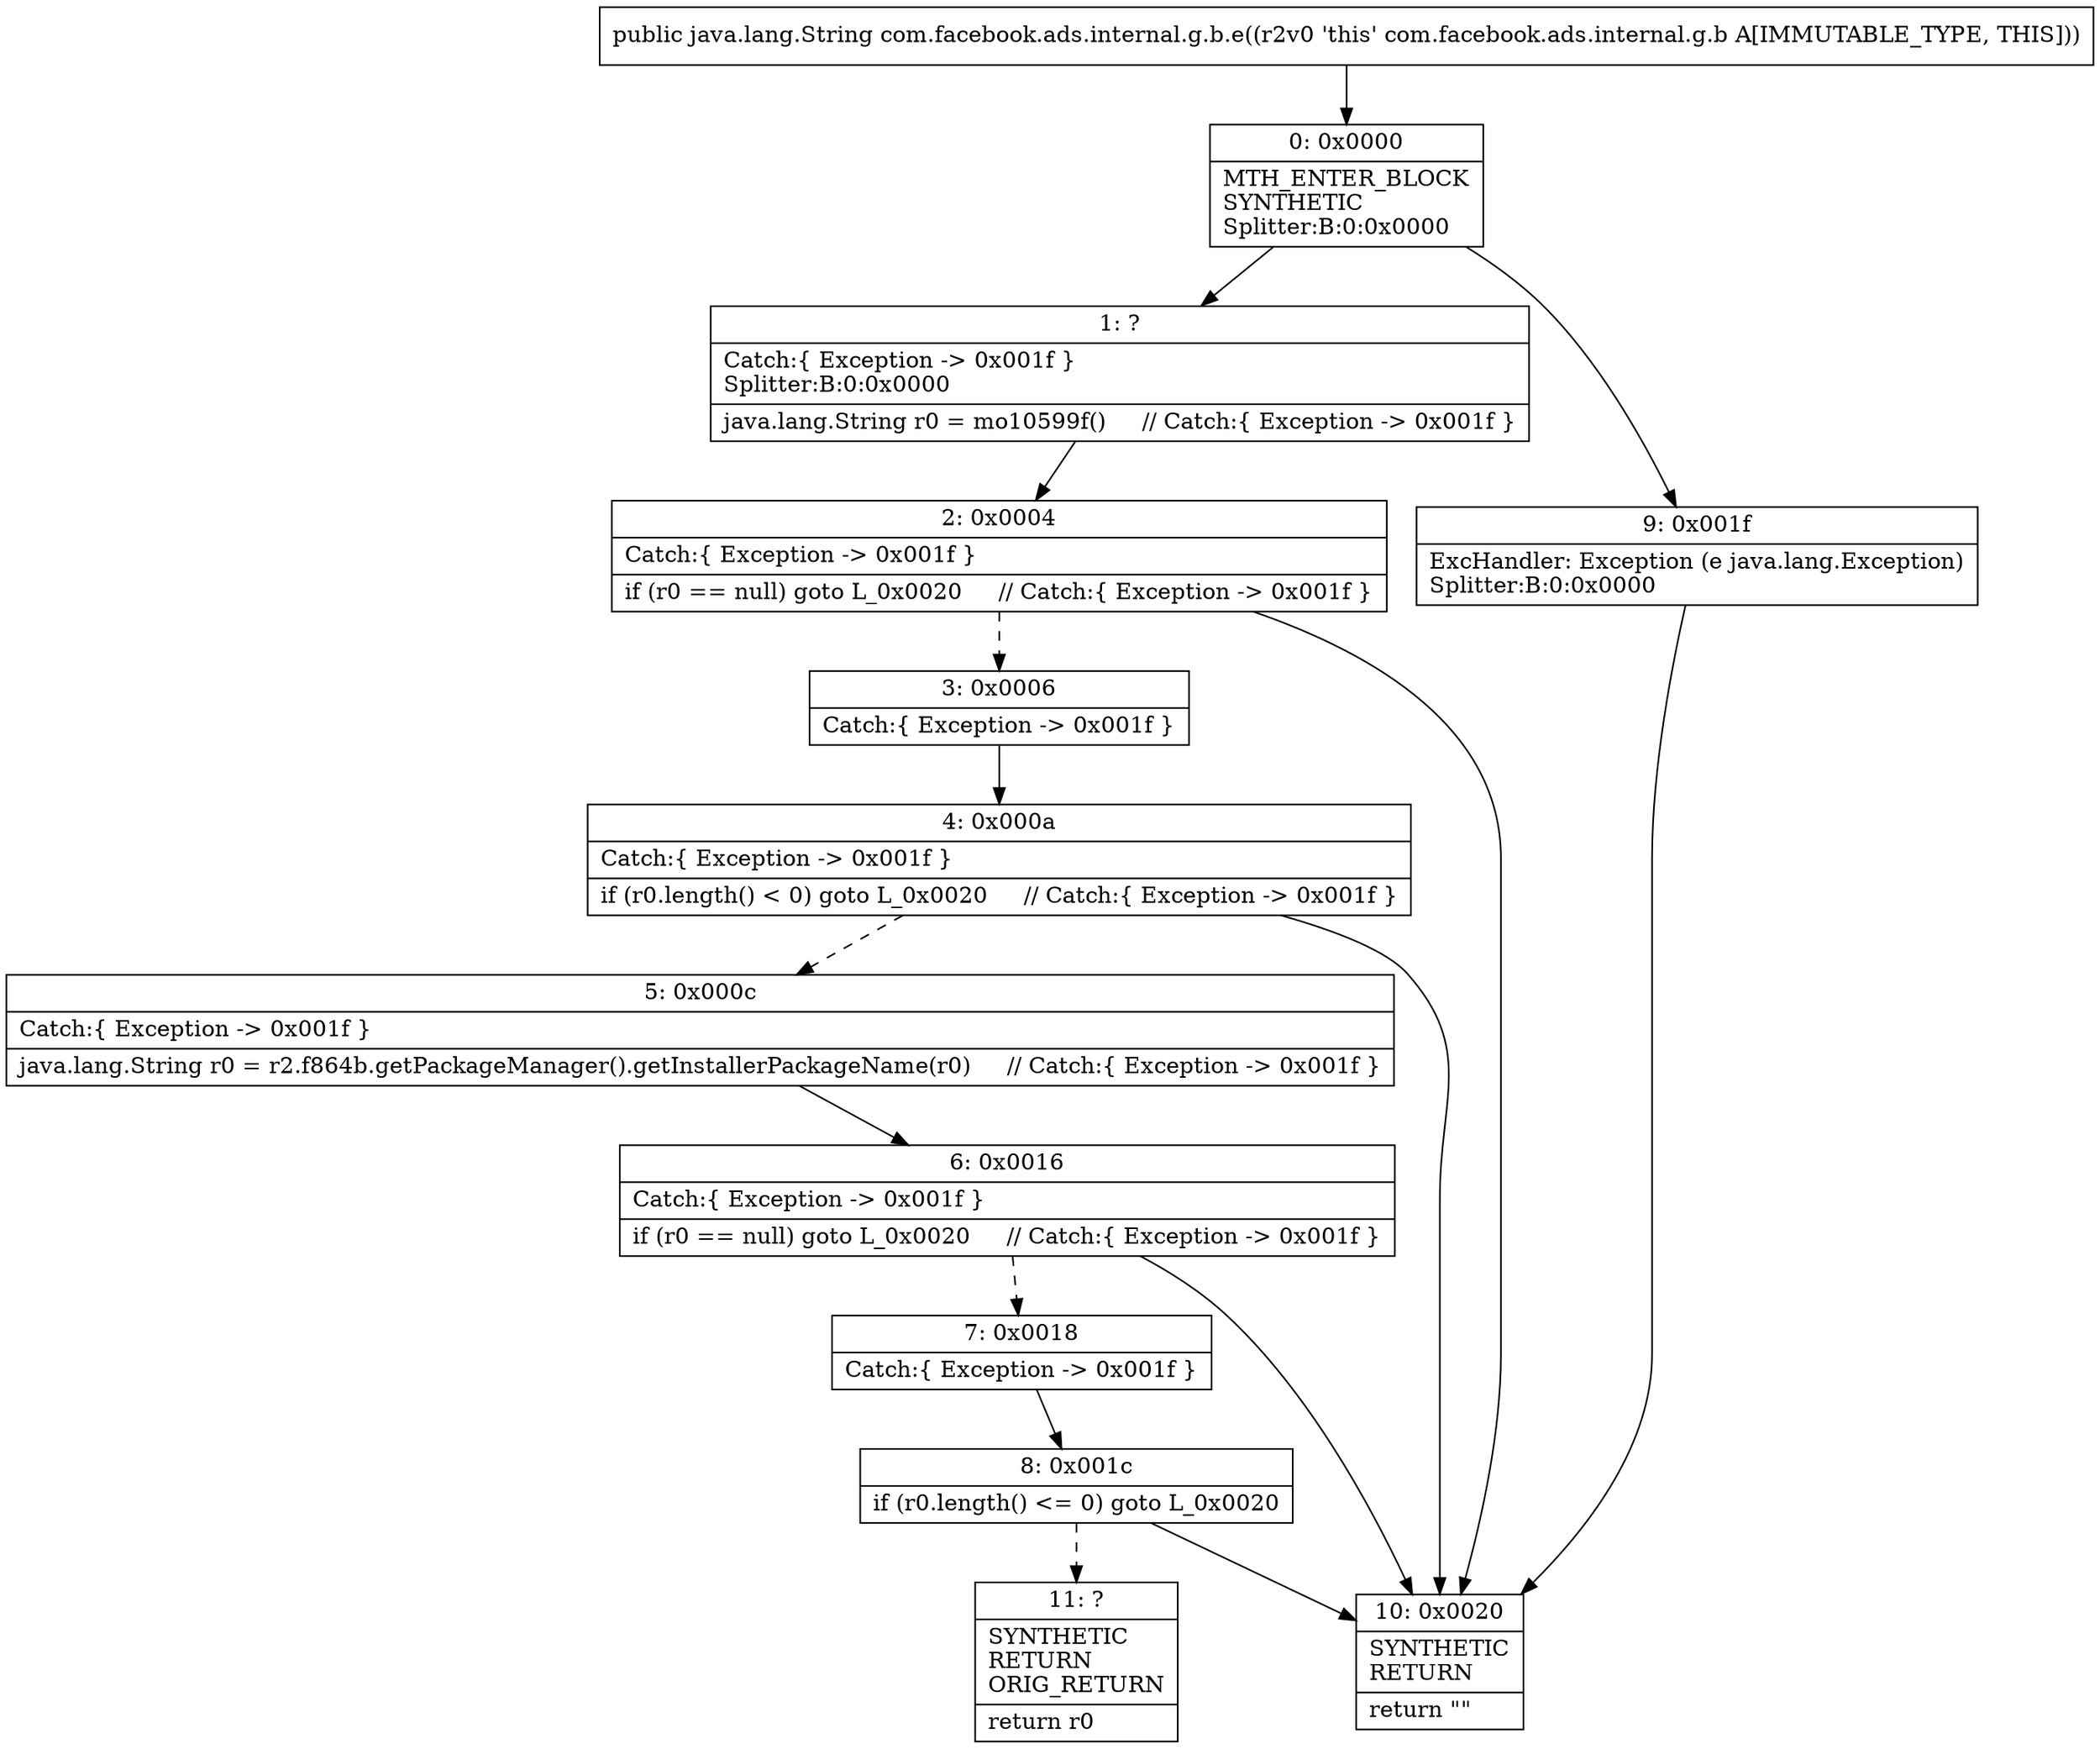 digraph "CFG forcom.facebook.ads.internal.g.b.e()Ljava\/lang\/String;" {
Node_0 [shape=record,label="{0\:\ 0x0000|MTH_ENTER_BLOCK\lSYNTHETIC\lSplitter:B:0:0x0000\l}"];
Node_1 [shape=record,label="{1\:\ ?|Catch:\{ Exception \-\> 0x001f \}\lSplitter:B:0:0x0000\l|java.lang.String r0 = mo10599f()     \/\/ Catch:\{ Exception \-\> 0x001f \}\l}"];
Node_2 [shape=record,label="{2\:\ 0x0004|Catch:\{ Exception \-\> 0x001f \}\l|if (r0 == null) goto L_0x0020     \/\/ Catch:\{ Exception \-\> 0x001f \}\l}"];
Node_3 [shape=record,label="{3\:\ 0x0006|Catch:\{ Exception \-\> 0x001f \}\l}"];
Node_4 [shape=record,label="{4\:\ 0x000a|Catch:\{ Exception \-\> 0x001f \}\l|if (r0.length() \< 0) goto L_0x0020     \/\/ Catch:\{ Exception \-\> 0x001f \}\l}"];
Node_5 [shape=record,label="{5\:\ 0x000c|Catch:\{ Exception \-\> 0x001f \}\l|java.lang.String r0 = r2.f864b.getPackageManager().getInstallerPackageName(r0)     \/\/ Catch:\{ Exception \-\> 0x001f \}\l}"];
Node_6 [shape=record,label="{6\:\ 0x0016|Catch:\{ Exception \-\> 0x001f \}\l|if (r0 == null) goto L_0x0020     \/\/ Catch:\{ Exception \-\> 0x001f \}\l}"];
Node_7 [shape=record,label="{7\:\ 0x0018|Catch:\{ Exception \-\> 0x001f \}\l}"];
Node_8 [shape=record,label="{8\:\ 0x001c|if (r0.length() \<= 0) goto L_0x0020\l}"];
Node_9 [shape=record,label="{9\:\ 0x001f|ExcHandler: Exception (e java.lang.Exception)\lSplitter:B:0:0x0000\l}"];
Node_10 [shape=record,label="{10\:\ 0x0020|SYNTHETIC\lRETURN\l|return \"\"\l}"];
Node_11 [shape=record,label="{11\:\ ?|SYNTHETIC\lRETURN\lORIG_RETURN\l|return r0\l}"];
MethodNode[shape=record,label="{public java.lang.String com.facebook.ads.internal.g.b.e((r2v0 'this' com.facebook.ads.internal.g.b A[IMMUTABLE_TYPE, THIS])) }"];
MethodNode -> Node_0;
Node_0 -> Node_1;
Node_0 -> Node_9;
Node_1 -> Node_2;
Node_2 -> Node_3[style=dashed];
Node_2 -> Node_10;
Node_3 -> Node_4;
Node_4 -> Node_5[style=dashed];
Node_4 -> Node_10;
Node_5 -> Node_6;
Node_6 -> Node_7[style=dashed];
Node_6 -> Node_10;
Node_7 -> Node_8;
Node_8 -> Node_10;
Node_8 -> Node_11[style=dashed];
Node_9 -> Node_10;
}

